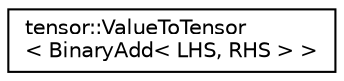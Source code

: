 digraph "Graphical Class Hierarchy"
{
  edge [fontname="Helvetica",fontsize="10",labelfontname="Helvetica",labelfontsize="10"];
  node [fontname="Helvetica",fontsize="10",shape=record];
  rankdir="LR";
  Node1 [label="tensor::ValueToTensor\l\< BinaryAdd\< LHS, RHS \> \>",height=0.2,width=0.4,color="black", fillcolor="white", style="filled",URL="$structtensor_1_1ValueToTensor_3_01BinaryAdd_3_01LHS_00_01RHS_01_4_01_4.html"];
}
